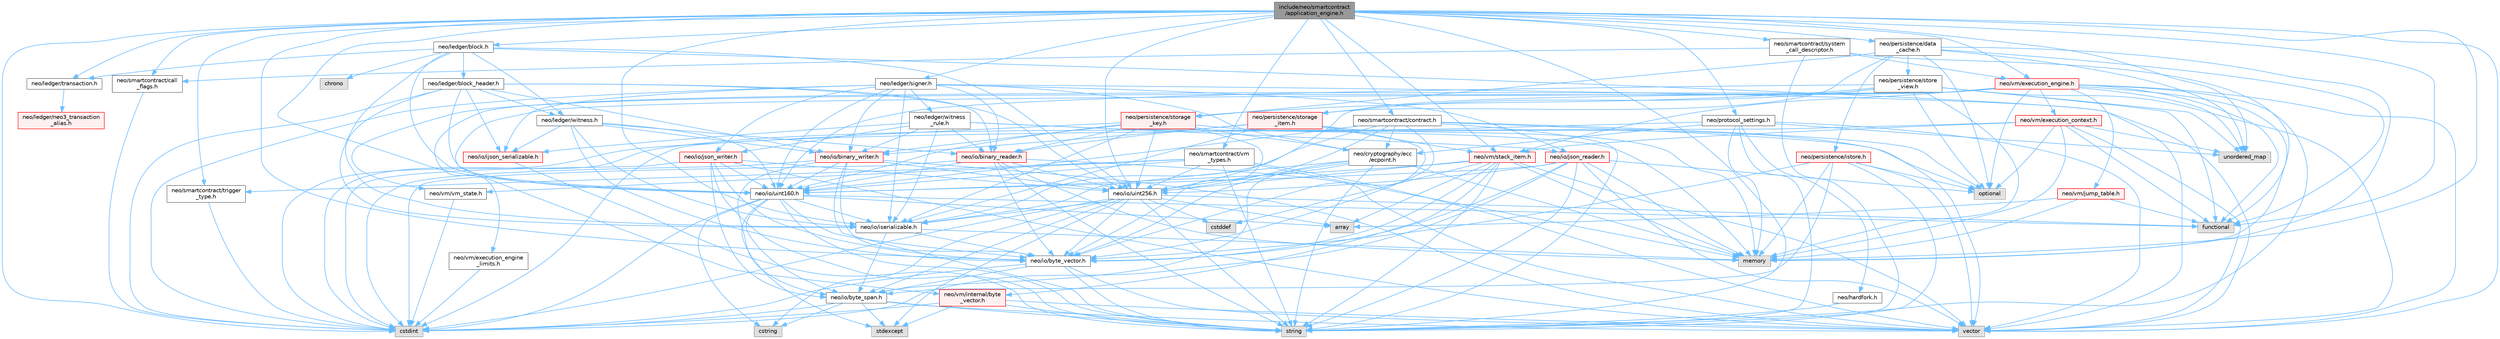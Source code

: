 digraph "include/neo/smartcontract/application_engine.h"
{
 // LATEX_PDF_SIZE
  bgcolor="transparent";
  edge [fontname=Helvetica,fontsize=10,labelfontname=Helvetica,labelfontsize=10];
  node [fontname=Helvetica,fontsize=10,shape=box,height=0.2,width=0.4];
  Node1 [id="Node000001",label="include/neo/smartcontract\l/application_engine.h",height=0.2,width=0.4,color="gray40", fillcolor="grey60", style="filled", fontcolor="black",tooltip=" "];
  Node1 -> Node2 [id="edge1_Node000001_Node000002",color="steelblue1",style="solid",tooltip=" "];
  Node2 [id="Node000002",label="neo/io/byte_vector.h",height=0.2,width=0.4,color="grey40", fillcolor="white", style="filled",URL="$io_2byte__vector_8h.html",tooltip=" "];
  Node2 -> Node3 [id="edge2_Node000002_Node000003",color="steelblue1",style="solid",tooltip=" "];
  Node3 [id="Node000003",label="neo/io/byte_span.h",height=0.2,width=0.4,color="grey40", fillcolor="white", style="filled",URL="$io_2byte__span_8h.html",tooltip=" "];
  Node3 -> Node4 [id="edge3_Node000003_Node000004",color="steelblue1",style="solid",tooltip=" "];
  Node4 [id="Node000004",label="cstdint",height=0.2,width=0.4,color="grey60", fillcolor="#E0E0E0", style="filled",tooltip=" "];
  Node3 -> Node5 [id="edge4_Node000003_Node000005",color="steelblue1",style="solid",tooltip=" "];
  Node5 [id="Node000005",label="cstring",height=0.2,width=0.4,color="grey60", fillcolor="#E0E0E0", style="filled",tooltip=" "];
  Node3 -> Node6 [id="edge5_Node000003_Node000006",color="steelblue1",style="solid",tooltip=" "];
  Node6 [id="Node000006",label="stdexcept",height=0.2,width=0.4,color="grey60", fillcolor="#E0E0E0", style="filled",tooltip=" "];
  Node3 -> Node7 [id="edge6_Node000003_Node000007",color="steelblue1",style="solid",tooltip=" "];
  Node7 [id="Node000007",label="string",height=0.2,width=0.4,color="grey60", fillcolor="#E0E0E0", style="filled",tooltip=" "];
  Node3 -> Node8 [id="edge7_Node000003_Node000008",color="steelblue1",style="solid",tooltip=" "];
  Node8 [id="Node000008",label="vector",height=0.2,width=0.4,color="grey60", fillcolor="#E0E0E0", style="filled",tooltip=" "];
  Node2 -> Node4 [id="edge8_Node000002_Node000004",color="steelblue1",style="solid",tooltip=" "];
  Node2 -> Node7 [id="edge9_Node000002_Node000007",color="steelblue1",style="solid",tooltip=" "];
  Node2 -> Node8 [id="edge10_Node000002_Node000008",color="steelblue1",style="solid",tooltip=" "];
  Node1 -> Node9 [id="edge11_Node000001_Node000009",color="steelblue1",style="solid",tooltip=" "];
  Node9 [id="Node000009",label="neo/io/iserializable.h",height=0.2,width=0.4,color="grey40", fillcolor="white", style="filled",URL="$iserializable_8h.html",tooltip=" "];
  Node9 -> Node3 [id="edge12_Node000009_Node000003",color="steelblue1",style="solid",tooltip=" "];
  Node9 -> Node2 [id="edge13_Node000009_Node000002",color="steelblue1",style="solid",tooltip=" "];
  Node9 -> Node10 [id="edge14_Node000009_Node000010",color="steelblue1",style="solid",tooltip=" "];
  Node10 [id="Node000010",label="memory",height=0.2,width=0.4,color="grey60", fillcolor="#E0E0E0", style="filled",tooltip=" "];
  Node1 -> Node11 [id="edge15_Node000001_Node000011",color="steelblue1",style="solid",tooltip=" "];
  Node11 [id="Node000011",label="neo/io/uint160.h",height=0.2,width=0.4,color="grey40", fillcolor="white", style="filled",URL="$uint160_8h.html",tooltip=" "];
  Node11 -> Node3 [id="edge16_Node000011_Node000003",color="steelblue1",style="solid",tooltip=" "];
  Node11 -> Node2 [id="edge17_Node000011_Node000002",color="steelblue1",style="solid",tooltip=" "];
  Node11 -> Node9 [id="edge18_Node000011_Node000009",color="steelblue1",style="solid",tooltip=" "];
  Node11 -> Node12 [id="edge19_Node000011_Node000012",color="steelblue1",style="solid",tooltip=" "];
  Node12 [id="Node000012",label="array",height=0.2,width=0.4,color="grey60", fillcolor="#E0E0E0", style="filled",tooltip=" "];
  Node11 -> Node4 [id="edge20_Node000011_Node000004",color="steelblue1",style="solid",tooltip=" "];
  Node11 -> Node5 [id="edge21_Node000011_Node000005",color="steelblue1",style="solid",tooltip=" "];
  Node11 -> Node13 [id="edge22_Node000011_Node000013",color="steelblue1",style="solid",tooltip=" "];
  Node13 [id="Node000013",label="functional",height=0.2,width=0.4,color="grey60", fillcolor="#E0E0E0", style="filled",tooltip=" "];
  Node11 -> Node6 [id="edge23_Node000011_Node000006",color="steelblue1",style="solid",tooltip=" "];
  Node11 -> Node7 [id="edge24_Node000011_Node000007",color="steelblue1",style="solid",tooltip=" "];
  Node1 -> Node14 [id="edge25_Node000001_Node000014",color="steelblue1",style="solid",tooltip=" "];
  Node14 [id="Node000014",label="neo/io/uint256.h",height=0.2,width=0.4,color="grey40", fillcolor="white", style="filled",URL="$uint256_8h.html",tooltip=" "];
  Node14 -> Node3 [id="edge26_Node000014_Node000003",color="steelblue1",style="solid",tooltip=" "];
  Node14 -> Node2 [id="edge27_Node000014_Node000002",color="steelblue1",style="solid",tooltip=" "];
  Node14 -> Node9 [id="edge28_Node000014_Node000009",color="steelblue1",style="solid",tooltip=" "];
  Node14 -> Node12 [id="edge29_Node000014_Node000012",color="steelblue1",style="solid",tooltip=" "];
  Node14 -> Node15 [id="edge30_Node000014_Node000015",color="steelblue1",style="solid",tooltip=" "];
  Node15 [id="Node000015",label="cstddef",height=0.2,width=0.4,color="grey60", fillcolor="#E0E0E0", style="filled",tooltip=" "];
  Node14 -> Node4 [id="edge31_Node000014_Node000004",color="steelblue1",style="solid",tooltip=" "];
  Node14 -> Node5 [id="edge32_Node000014_Node000005",color="steelblue1",style="solid",tooltip=" "];
  Node14 -> Node13 [id="edge33_Node000014_Node000013",color="steelblue1",style="solid",tooltip=" "];
  Node14 -> Node6 [id="edge34_Node000014_Node000006",color="steelblue1",style="solid",tooltip=" "];
  Node14 -> Node7 [id="edge35_Node000014_Node000007",color="steelblue1",style="solid",tooltip=" "];
  Node1 -> Node16 [id="edge36_Node000001_Node000016",color="steelblue1",style="solid",tooltip=" "];
  Node16 [id="Node000016",label="neo/ledger/block.h",height=0.2,width=0.4,color="grey40", fillcolor="white", style="filled",URL="$ledger_2block_8h.html",tooltip=" "];
  Node16 -> Node9 [id="edge37_Node000016_Node000009",color="steelblue1",style="solid",tooltip=" "];
  Node16 -> Node11 [id="edge38_Node000016_Node000011",color="steelblue1",style="solid",tooltip=" "];
  Node16 -> Node14 [id="edge39_Node000016_Node000014",color="steelblue1",style="solid",tooltip=" "];
  Node16 -> Node17 [id="edge40_Node000016_Node000017",color="steelblue1",style="solid",tooltip=" "];
  Node17 [id="Node000017",label="neo/ledger/block_header.h",height=0.2,width=0.4,color="grey40", fillcolor="white", style="filled",URL="$block__header_8h.html",tooltip=" "];
  Node17 -> Node18 [id="edge41_Node000017_Node000018",color="steelblue1",style="solid",tooltip=" "];
  Node18 [id="Node000018",label="neo/io/binary_reader.h",height=0.2,width=0.4,color="red", fillcolor="#FFF0F0", style="filled",URL="$binary__reader_8h.html",tooltip=" "];
  Node18 -> Node2 [id="edge42_Node000018_Node000002",color="steelblue1",style="solid",tooltip=" "];
  Node18 -> Node11 [id="edge43_Node000018_Node000011",color="steelblue1",style="solid",tooltip=" "];
  Node18 -> Node14 [id="edge44_Node000018_Node000014",color="steelblue1",style="solid",tooltip=" "];
  Node18 -> Node4 [id="edge45_Node000018_Node000004",color="steelblue1",style="solid",tooltip=" "];
  Node18 -> Node10 [id="edge46_Node000018_Node000010",color="steelblue1",style="solid",tooltip=" "];
  Node18 -> Node7 [id="edge47_Node000018_Node000007",color="steelblue1",style="solid",tooltip=" "];
  Node18 -> Node8 [id="edge48_Node000018_Node000008",color="steelblue1",style="solid",tooltip=" "];
  Node17 -> Node23 [id="edge49_Node000017_Node000023",color="steelblue1",style="solid",tooltip=" "];
  Node23 [id="Node000023",label="neo/io/binary_writer.h",height=0.2,width=0.4,color="red", fillcolor="#FFF0F0", style="filled",URL="$binary__writer_8h.html",tooltip=" "];
  Node23 -> Node3 [id="edge50_Node000023_Node000003",color="steelblue1",style="solid",tooltip=" "];
  Node23 -> Node2 [id="edge51_Node000023_Node000002",color="steelblue1",style="solid",tooltip=" "];
  Node23 -> Node11 [id="edge52_Node000023_Node000011",color="steelblue1",style="solid",tooltip=" "];
  Node23 -> Node14 [id="edge53_Node000023_Node000014",color="steelblue1",style="solid",tooltip=" "];
  Node23 -> Node4 [id="edge54_Node000023_Node000004",color="steelblue1",style="solid",tooltip=" "];
  Node23 -> Node7 [id="edge55_Node000023_Node000007",color="steelblue1",style="solid",tooltip=" "];
  Node23 -> Node8 [id="edge56_Node000023_Node000008",color="steelblue1",style="solid",tooltip=" "];
  Node17 -> Node25 [id="edge57_Node000017_Node000025",color="steelblue1",style="solid",tooltip=" "];
  Node25 [id="Node000025",label="neo/io/ijson_serializable.h",height=0.2,width=0.4,color="red", fillcolor="#FFF0F0", style="filled",URL="$ijson__serializable_8h.html",tooltip=" "];
  Node25 -> Node7 [id="edge58_Node000025_Node000007",color="steelblue1",style="solid",tooltip=" "];
  Node17 -> Node9 [id="edge59_Node000017_Node000009",color="steelblue1",style="solid",tooltip=" "];
  Node17 -> Node11 [id="edge60_Node000017_Node000011",color="steelblue1",style="solid",tooltip=" "];
  Node17 -> Node14 [id="edge61_Node000017_Node000014",color="steelblue1",style="solid",tooltip=" "];
  Node17 -> Node49 [id="edge62_Node000017_Node000049",color="steelblue1",style="solid",tooltip=" "];
  Node49 [id="Node000049",label="neo/ledger/witness.h",height=0.2,width=0.4,color="grey40", fillcolor="white", style="filled",URL="$ledger_2witness_8h.html",tooltip=" "];
  Node49 -> Node18 [id="edge63_Node000049_Node000018",color="steelblue1",style="solid",tooltip=" "];
  Node49 -> Node23 [id="edge64_Node000049_Node000023",color="steelblue1",style="solid",tooltip=" "];
  Node49 -> Node2 [id="edge65_Node000049_Node000002",color="steelblue1",style="solid",tooltip=" "];
  Node49 -> Node25 [id="edge66_Node000049_Node000025",color="steelblue1",style="solid",tooltip=" "];
  Node49 -> Node9 [id="edge67_Node000049_Node000009",color="steelblue1",style="solid",tooltip=" "];
  Node49 -> Node11 [id="edge68_Node000049_Node000011",color="steelblue1",style="solid",tooltip=" "];
  Node17 -> Node4 [id="edge69_Node000017_Node000004",color="steelblue1",style="solid",tooltip=" "];
  Node16 -> Node50 [id="edge70_Node000016_Node000050",color="steelblue1",style="solid",tooltip=" "];
  Node50 [id="Node000050",label="neo/ledger/transaction.h",height=0.2,width=0.4,color="grey40", fillcolor="white", style="filled",URL="$ledger_2transaction_8h.html",tooltip=" "];
  Node50 -> Node51 [id="edge71_Node000050_Node000051",color="steelblue1",style="solid",tooltip=" "];
  Node51 [id="Node000051",label="neo/ledger/neo3_transaction\l_alias.h",height=0.2,width=0.4,color="red", fillcolor="#FFF0F0", style="filled",URL="$neo3__transaction__alias_8h.html",tooltip=" "];
  Node16 -> Node49 [id="edge72_Node000016_Node000049",color="steelblue1",style="solid",tooltip=" "];
  Node16 -> Node65 [id="edge73_Node000016_Node000065",color="steelblue1",style="solid",tooltip=" "];
  Node65 [id="Node000065",label="chrono",height=0.2,width=0.4,color="grey60", fillcolor="#E0E0E0", style="filled",tooltip=" "];
  Node16 -> Node8 [id="edge74_Node000016_Node000008",color="steelblue1",style="solid",tooltip=" "];
  Node1 -> Node54 [id="edge75_Node000001_Node000054",color="steelblue1",style="solid",tooltip=" "];
  Node54 [id="Node000054",label="neo/ledger/signer.h",height=0.2,width=0.4,color="grey40", fillcolor="white", style="filled",URL="$signer_8h.html",tooltip=" "];
  Node54 -> Node55 [id="edge76_Node000054_Node000055",color="steelblue1",style="solid",tooltip=" "];
  Node55 [id="Node000055",label="neo/cryptography/ecc\l/ecpoint.h",height=0.2,width=0.4,color="grey40", fillcolor="white", style="filled",URL="$ecpoint_8h.html",tooltip=" "];
  Node55 -> Node3 [id="edge77_Node000055_Node000003",color="steelblue1",style="solid",tooltip=" "];
  Node55 -> Node2 [id="edge78_Node000055_Node000002",color="steelblue1",style="solid",tooltip=" "];
  Node55 -> Node9 [id="edge79_Node000055_Node000009",color="steelblue1",style="solid",tooltip=" "];
  Node55 -> Node14 [id="edge80_Node000055_Node000014",color="steelblue1",style="solid",tooltip=" "];
  Node55 -> Node10 [id="edge81_Node000055_Node000010",color="steelblue1",style="solid",tooltip=" "];
  Node55 -> Node7 [id="edge82_Node000055_Node000007",color="steelblue1",style="solid",tooltip=" "];
  Node54 -> Node18 [id="edge83_Node000054_Node000018",color="steelblue1",style="solid",tooltip=" "];
  Node54 -> Node23 [id="edge84_Node000054_Node000023",color="steelblue1",style="solid",tooltip=" "];
  Node54 -> Node25 [id="edge85_Node000054_Node000025",color="steelblue1",style="solid",tooltip=" "];
  Node54 -> Node9 [id="edge86_Node000054_Node000009",color="steelblue1",style="solid",tooltip=" "];
  Node54 -> Node56 [id="edge87_Node000054_Node000056",color="steelblue1",style="solid",tooltip=" "];
  Node56 [id="Node000056",label="neo/io/json_reader.h",height=0.2,width=0.4,color="red", fillcolor="#FFF0F0", style="filled",URL="$json__reader_8h.html",tooltip=" "];
  Node56 -> Node2 [id="edge88_Node000056_Node000002",color="steelblue1",style="solid",tooltip=" "];
  Node56 -> Node11 [id="edge89_Node000056_Node000011",color="steelblue1",style="solid",tooltip=" "];
  Node56 -> Node14 [id="edge90_Node000056_Node000014",color="steelblue1",style="solid",tooltip=" "];
  Node56 -> Node4 [id="edge91_Node000056_Node000004",color="steelblue1",style="solid",tooltip=" "];
  Node56 -> Node10 [id="edge92_Node000056_Node000010",color="steelblue1",style="solid",tooltip=" "];
  Node56 -> Node57 [id="edge93_Node000056_Node000057",color="steelblue1",style="solid",tooltip=" "];
  Node57 [id="Node000057",label="optional",height=0.2,width=0.4,color="grey60", fillcolor="#E0E0E0", style="filled",tooltip=" "];
  Node56 -> Node7 [id="edge94_Node000056_Node000007",color="steelblue1",style="solid",tooltip=" "];
  Node56 -> Node8 [id="edge95_Node000056_Node000008",color="steelblue1",style="solid",tooltip=" "];
  Node54 -> Node58 [id="edge96_Node000054_Node000058",color="steelblue1",style="solid",tooltip=" "];
  Node58 [id="Node000058",label="neo/io/json_writer.h",height=0.2,width=0.4,color="red", fillcolor="#FFF0F0", style="filled",URL="$json__writer_8h.html",tooltip=" "];
  Node58 -> Node3 [id="edge97_Node000058_Node000003",color="steelblue1",style="solid",tooltip=" "];
  Node58 -> Node2 [id="edge98_Node000058_Node000002",color="steelblue1",style="solid",tooltip=" "];
  Node58 -> Node11 [id="edge99_Node000058_Node000011",color="steelblue1",style="solid",tooltip=" "];
  Node58 -> Node14 [id="edge100_Node000058_Node000014",color="steelblue1",style="solid",tooltip=" "];
  Node58 -> Node4 [id="edge101_Node000058_Node000004",color="steelblue1",style="solid",tooltip=" "];
  Node58 -> Node7 [id="edge102_Node000058_Node000007",color="steelblue1",style="solid",tooltip=" "];
  Node58 -> Node8 [id="edge103_Node000058_Node000008",color="steelblue1",style="solid",tooltip=" "];
  Node54 -> Node11 [id="edge104_Node000054_Node000011",color="steelblue1",style="solid",tooltip=" "];
  Node54 -> Node59 [id="edge105_Node000054_Node000059",color="steelblue1",style="solid",tooltip=" "];
  Node59 [id="Node000059",label="neo/ledger/witness\l_rule.h",height=0.2,width=0.4,color="grey40", fillcolor="white", style="filled",URL="$witness__rule_8h.html",tooltip=" "];
  Node59 -> Node18 [id="edge106_Node000059_Node000018",color="steelblue1",style="solid",tooltip=" "];
  Node59 -> Node23 [id="edge107_Node000059_Node000023",color="steelblue1",style="solid",tooltip=" "];
  Node59 -> Node25 [id="edge108_Node000059_Node000025",color="steelblue1",style="solid",tooltip=" "];
  Node59 -> Node9 [id="edge109_Node000059_Node000009",color="steelblue1",style="solid",tooltip=" "];
  Node59 -> Node56 [id="edge110_Node000059_Node000056",color="steelblue1",style="solid",tooltip=" "];
  Node59 -> Node58 [id="edge111_Node000059_Node000058",color="steelblue1",style="solid",tooltip=" "];
  Node59 -> Node10 [id="edge112_Node000059_Node000010",color="steelblue1",style="solid",tooltip=" "];
  Node54 -> Node4 [id="edge113_Node000054_Node000004",color="steelblue1",style="solid",tooltip=" "];
  Node54 -> Node8 [id="edge114_Node000054_Node000008",color="steelblue1",style="solid",tooltip=" "];
  Node1 -> Node50 [id="edge115_Node000001_Node000050",color="steelblue1",style="solid",tooltip=" "];
  Node1 -> Node66 [id="edge116_Node000001_Node000066",color="steelblue1",style="solid",tooltip=" "];
  Node66 [id="Node000066",label="neo/persistence/data\l_cache.h",height=0.2,width=0.4,color="grey40", fillcolor="white", style="filled",URL="$data__cache_8h.html",tooltip=" "];
  Node66 -> Node67 [id="edge117_Node000066_Node000067",color="steelblue1",style="solid",tooltip=" "];
  Node67 [id="Node000067",label="neo/persistence/istore.h",height=0.2,width=0.4,color="red", fillcolor="#FFF0F0", style="filled",URL="$istore_8h.html",tooltip=" "];
  Node67 -> Node3 [id="edge118_Node000067_Node000003",color="steelblue1",style="solid",tooltip=" "];
  Node67 -> Node2 [id="edge119_Node000067_Node000002",color="steelblue1",style="solid",tooltip=" "];
  Node67 -> Node10 [id="edge120_Node000067_Node000010",color="steelblue1",style="solid",tooltip=" "];
  Node67 -> Node57 [id="edge121_Node000067_Node000057",color="steelblue1",style="solid",tooltip=" "];
  Node67 -> Node7 [id="edge122_Node000067_Node000007",color="steelblue1",style="solid",tooltip=" "];
  Node67 -> Node8 [id="edge123_Node000067_Node000008",color="steelblue1",style="solid",tooltip=" "];
  Node66 -> Node68 [id="edge124_Node000066_Node000068",color="steelblue1",style="solid",tooltip=" "];
  Node68 [id="Node000068",label="neo/persistence/storage\l_item.h",height=0.2,width=0.4,color="red", fillcolor="#FFF0F0", style="filled",URL="$persistence_2storage__item_8h.html",tooltip=" "];
  Node68 -> Node18 [id="edge125_Node000068_Node000018",color="steelblue1",style="solid",tooltip=" "];
  Node68 -> Node23 [id="edge126_Node000068_Node000023",color="steelblue1",style="solid",tooltip=" "];
  Node68 -> Node2 [id="edge127_Node000068_Node000002",color="steelblue1",style="solid",tooltip=" "];
  Node68 -> Node9 [id="edge128_Node000068_Node000009",color="steelblue1",style="solid",tooltip=" "];
  Node68 -> Node69 [id="edge129_Node000068_Node000069",color="steelblue1",style="solid",tooltip=" "];
  Node69 [id="Node000069",label="neo/vm/stack_item.h",height=0.2,width=0.4,color="red", fillcolor="#FFF0F0", style="filled",URL="$stack__item_8h.html",tooltip=" "];
  Node69 -> Node2 [id="edge130_Node000069_Node000002",color="steelblue1",style="solid",tooltip=" "];
  Node69 -> Node11 [id="edge131_Node000069_Node000011",color="steelblue1",style="solid",tooltip=" "];
  Node69 -> Node14 [id="edge132_Node000069_Node000014",color="steelblue1",style="solid",tooltip=" "];
  Node69 -> Node70 [id="edge133_Node000069_Node000070",color="steelblue1",style="solid",tooltip=" "];
  Node70 [id="Node000070",label="neo/vm/internal/byte\l_vector.h",height=0.2,width=0.4,color="red", fillcolor="#FFF0F0", style="filled",URL="$vm_2internal_2byte__vector_8h.html",tooltip=" "];
  Node70 -> Node4 [id="edge134_Node000070_Node000004",color="steelblue1",style="solid",tooltip=" "];
  Node70 -> Node6 [id="edge135_Node000070_Node000006",color="steelblue1",style="solid",tooltip=" "];
  Node70 -> Node7 [id="edge136_Node000070_Node000007",color="steelblue1",style="solid",tooltip=" "];
  Node70 -> Node8 [id="edge137_Node000070_Node000008",color="steelblue1",style="solid",tooltip=" "];
  Node69 -> Node12 [id="edge138_Node000069_Node000012",color="steelblue1",style="solid",tooltip=" "];
  Node69 -> Node15 [id="edge139_Node000069_Node000015",color="steelblue1",style="solid",tooltip=" "];
  Node69 -> Node10 [id="edge140_Node000069_Node000010",color="steelblue1",style="solid",tooltip=" "];
  Node69 -> Node7 [id="edge141_Node000069_Node000007",color="steelblue1",style="solid",tooltip=" "];
  Node69 -> Node8 [id="edge142_Node000069_Node000008",color="steelblue1",style="solid",tooltip=" "];
  Node68 -> Node10 [id="edge143_Node000068_Node000010",color="steelblue1",style="solid",tooltip=" "];
  Node66 -> Node74 [id="edge144_Node000066_Node000074",color="steelblue1",style="solid",tooltip=" "];
  Node74 [id="Node000074",label="neo/persistence/storage\l_key.h",height=0.2,width=0.4,color="red", fillcolor="#FFF0F0", style="filled",URL="$persistence_2storage__key_8h.html",tooltip=" "];
  Node74 -> Node55 [id="edge145_Node000074_Node000055",color="steelblue1",style="solid",tooltip=" "];
  Node74 -> Node18 [id="edge146_Node000074_Node000018",color="steelblue1",style="solid",tooltip=" "];
  Node74 -> Node23 [id="edge147_Node000074_Node000023",color="steelblue1",style="solid",tooltip=" "];
  Node74 -> Node2 [id="edge148_Node000074_Node000002",color="steelblue1",style="solid",tooltip=" "];
  Node74 -> Node9 [id="edge149_Node000074_Node000009",color="steelblue1",style="solid",tooltip=" "];
  Node74 -> Node11 [id="edge150_Node000074_Node000011",color="steelblue1",style="solid",tooltip=" "];
  Node74 -> Node14 [id="edge151_Node000074_Node000014",color="steelblue1",style="solid",tooltip=" "];
  Node74 -> Node4 [id="edge152_Node000074_Node000004",color="steelblue1",style="solid",tooltip=" "];
  Node74 -> Node57 [id="edge153_Node000074_Node000057",color="steelblue1",style="solid",tooltip=" "];
  Node66 -> Node77 [id="edge154_Node000066_Node000077",color="steelblue1",style="solid",tooltip=" "];
  Node77 [id="Node000077",label="neo/persistence/store\l_view.h",height=0.2,width=0.4,color="grey40", fillcolor="white", style="filled",URL="$store__view_8h.html",tooltip=" "];
  Node77 -> Node11 [id="edge155_Node000077_Node000011",color="steelblue1",style="solid",tooltip=" "];
  Node77 -> Node14 [id="edge156_Node000077_Node000014",color="steelblue1",style="solid",tooltip=" "];
  Node77 -> Node68 [id="edge157_Node000077_Node000068",color="steelblue1",style="solid",tooltip=" "];
  Node77 -> Node74 [id="edge158_Node000077_Node000074",color="steelblue1",style="solid",tooltip=" "];
  Node77 -> Node13 [id="edge159_Node000077_Node000013",color="steelblue1",style="solid",tooltip=" "];
  Node77 -> Node10 [id="edge160_Node000077_Node000010",color="steelblue1",style="solid",tooltip=" "];
  Node77 -> Node57 [id="edge161_Node000077_Node000057",color="steelblue1",style="solid",tooltip=" "];
  Node77 -> Node36 [id="edge162_Node000077_Node000036",color="steelblue1",style="solid",tooltip=" "];
  Node36 [id="Node000036",label="unordered_map",height=0.2,width=0.4,color="grey60", fillcolor="#E0E0E0", style="filled",tooltip=" "];
  Node77 -> Node8 [id="edge163_Node000077_Node000008",color="steelblue1",style="solid",tooltip=" "];
  Node66 -> Node13 [id="edge164_Node000066_Node000013",color="steelblue1",style="solid",tooltip=" "];
  Node66 -> Node10 [id="edge165_Node000066_Node000010",color="steelblue1",style="solid",tooltip=" "];
  Node66 -> Node57 [id="edge166_Node000066_Node000057",color="steelblue1",style="solid",tooltip=" "];
  Node66 -> Node36 [id="edge167_Node000066_Node000036",color="steelblue1",style="solid",tooltip=" "];
  Node1 -> Node78 [id="edge168_Node000001_Node000078",color="steelblue1",style="solid",tooltip=" "];
  Node78 [id="Node000078",label="neo/protocol_settings.h",height=0.2,width=0.4,color="grey40", fillcolor="white", style="filled",URL="$protocol__settings_8h.html",tooltip=" "];
  Node78 -> Node55 [id="edge169_Node000078_Node000055",color="steelblue1",style="solid",tooltip=" "];
  Node78 -> Node79 [id="edge170_Node000078_Node000079",color="steelblue1",style="solid",tooltip=" "];
  Node79 [id="Node000079",label="neo/hardfork.h",height=0.2,width=0.4,color="grey40", fillcolor="white", style="filled",URL="$hardfork_8h.html",tooltip="Hardfork enumeration for Neo protocol upgrades."];
  Node79 -> Node7 [id="edge171_Node000079_Node000007",color="steelblue1",style="solid",tooltip=" "];
  Node78 -> Node4 [id="edge172_Node000078_Node000004",color="steelblue1",style="solid",tooltip=" "];
  Node78 -> Node10 [id="edge173_Node000078_Node000010",color="steelblue1",style="solid",tooltip=" "];
  Node78 -> Node7 [id="edge174_Node000078_Node000007",color="steelblue1",style="solid",tooltip=" "];
  Node78 -> Node36 [id="edge175_Node000078_Node000036",color="steelblue1",style="solid",tooltip=" "];
  Node78 -> Node8 [id="edge176_Node000078_Node000008",color="steelblue1",style="solid",tooltip=" "];
  Node1 -> Node80 [id="edge177_Node000001_Node000080",color="steelblue1",style="solid",tooltip=" "];
  Node80 [id="Node000080",label="neo/smartcontract/call\l_flags.h",height=0.2,width=0.4,color="grey40", fillcolor="white", style="filled",URL="$call__flags_8h.html",tooltip=" "];
  Node80 -> Node4 [id="edge178_Node000080_Node000004",color="steelblue1",style="solid",tooltip=" "];
  Node1 -> Node81 [id="edge179_Node000001_Node000081",color="steelblue1",style="solid",tooltip=" "];
  Node81 [id="Node000081",label="neo/smartcontract/contract.h",height=0.2,width=0.4,color="grey40", fillcolor="white", style="filled",URL="$contract_8h.html",tooltip=" "];
  Node81 -> Node55 [id="edge180_Node000081_Node000055",color="steelblue1",style="solid",tooltip=" "];
  Node81 -> Node2 [id="edge181_Node000081_Node000002",color="steelblue1",style="solid",tooltip=" "];
  Node81 -> Node9 [id="edge182_Node000081_Node000009",color="steelblue1",style="solid",tooltip=" "];
  Node81 -> Node11 [id="edge183_Node000081_Node000011",color="steelblue1",style="solid",tooltip=" "];
  Node81 -> Node14 [id="edge184_Node000081_Node000014",color="steelblue1",style="solid",tooltip=" "];
  Node81 -> Node57 [id="edge185_Node000081_Node000057",color="steelblue1",style="solid",tooltip=" "];
  Node81 -> Node7 [id="edge186_Node000081_Node000007",color="steelblue1",style="solid",tooltip=" "];
  Node81 -> Node8 [id="edge187_Node000081_Node000008",color="steelblue1",style="solid",tooltip=" "];
  Node1 -> Node82 [id="edge188_Node000001_Node000082",color="steelblue1",style="solid",tooltip=" "];
  Node82 [id="Node000082",label="neo/smartcontract/system\l_call_descriptor.h",height=0.2,width=0.4,color="grey40", fillcolor="white", style="filled",URL="$system__call__descriptor_8h.html",tooltip=" "];
  Node82 -> Node80 [id="edge189_Node000082_Node000080",color="steelblue1",style="solid",tooltip=" "];
  Node82 -> Node83 [id="edge190_Node000082_Node000083",color="steelblue1",style="solid",tooltip=" "];
  Node83 [id="Node000083",label="neo/vm/execution_engine.h",height=0.2,width=0.4,color="red", fillcolor="#FFF0F0", style="filled",URL="$execution__engine_8h.html",tooltip=" "];
  Node83 -> Node84 [id="edge191_Node000083_Node000084",color="steelblue1",style="solid",tooltip=" "];
  Node84 [id="Node000084",label="neo/vm/execution_context.h",height=0.2,width=0.4,color="red", fillcolor="#FFF0F0", style="filled",URL="$execution__context_8h.html",tooltip=" "];
  Node84 -> Node69 [id="edge192_Node000084_Node000069",color="steelblue1",style="solid",tooltip=" "];
  Node84 -> Node4 [id="edge193_Node000084_Node000004",color="steelblue1",style="solid",tooltip=" "];
  Node84 -> Node13 [id="edge194_Node000084_Node000013",color="steelblue1",style="solid",tooltip=" "];
  Node84 -> Node10 [id="edge195_Node000084_Node000010",color="steelblue1",style="solid",tooltip=" "];
  Node84 -> Node57 [id="edge196_Node000084_Node000057",color="steelblue1",style="solid",tooltip=" "];
  Node84 -> Node36 [id="edge197_Node000084_Node000036",color="steelblue1",style="solid",tooltip=" "];
  Node84 -> Node8 [id="edge198_Node000084_Node000008",color="steelblue1",style="solid",tooltip=" "];
  Node83 -> Node91 [id="edge199_Node000083_Node000091",color="steelblue1",style="solid",tooltip=" "];
  Node91 [id="Node000091",label="neo/vm/execution_engine\l_limits.h",height=0.2,width=0.4,color="grey40", fillcolor="white", style="filled",URL="$execution__engine__limits_8h.html",tooltip=" "];
  Node91 -> Node4 [id="edge200_Node000091_Node000004",color="steelblue1",style="solid",tooltip=" "];
  Node83 -> Node70 [id="edge201_Node000083_Node000070",color="steelblue1",style="solid",tooltip=" "];
  Node83 -> Node92 [id="edge202_Node000083_Node000092",color="steelblue1",style="solid",tooltip=" "];
  Node92 [id="Node000092",label="neo/vm/jump_table.h",height=0.2,width=0.4,color="red", fillcolor="#FFF0F0", style="filled",URL="$jump__table_8h.html",tooltip=" "];
  Node92 -> Node12 [id="edge203_Node000092_Node000012",color="steelblue1",style="solid",tooltip=" "];
  Node92 -> Node13 [id="edge204_Node000092_Node000013",color="steelblue1",style="solid",tooltip=" "];
  Node92 -> Node10 [id="edge205_Node000092_Node000010",color="steelblue1",style="solid",tooltip=" "];
  Node83 -> Node69 [id="edge206_Node000083_Node000069",color="steelblue1",style="solid",tooltip=" "];
  Node83 -> Node96 [id="edge207_Node000083_Node000096",color="steelblue1",style="solid",tooltip=" "];
  Node96 [id="Node000096",label="neo/vm/vm_state.h",height=0.2,width=0.4,color="grey40", fillcolor="white", style="filled",URL="$vm__state_8h.html",tooltip=" "];
  Node96 -> Node4 [id="edge208_Node000096_Node000004",color="steelblue1",style="solid",tooltip=" "];
  Node83 -> Node13 [id="edge209_Node000083_Node000013",color="steelblue1",style="solid",tooltip=" "];
  Node83 -> Node10 [id="edge210_Node000083_Node000010",color="steelblue1",style="solid",tooltip=" "];
  Node83 -> Node57 [id="edge211_Node000083_Node000057",color="steelblue1",style="solid",tooltip=" "];
  Node83 -> Node7 [id="edge212_Node000083_Node000007",color="steelblue1",style="solid",tooltip=" "];
  Node83 -> Node36 [id="edge213_Node000083_Node000036",color="steelblue1",style="solid",tooltip=" "];
  Node83 -> Node8 [id="edge214_Node000083_Node000008",color="steelblue1",style="solid",tooltip=" "];
  Node82 -> Node13 [id="edge215_Node000082_Node000013",color="steelblue1",style="solid",tooltip=" "];
  Node82 -> Node7 [id="edge216_Node000082_Node000007",color="steelblue1",style="solid",tooltip=" "];
  Node1 -> Node97 [id="edge217_Node000001_Node000097",color="steelblue1",style="solid",tooltip=" "];
  Node97 [id="Node000097",label="neo/smartcontract/trigger\l_type.h",height=0.2,width=0.4,color="grey40", fillcolor="white", style="filled",URL="$trigger__type_8h.html",tooltip=" "];
  Node97 -> Node4 [id="edge218_Node000097_Node000004",color="steelblue1",style="solid",tooltip=" "];
  Node1 -> Node98 [id="edge219_Node000001_Node000098",color="steelblue1",style="solid",tooltip=" "];
  Node98 [id="Node000098",label="neo/smartcontract/vm\l_types.h",height=0.2,width=0.4,color="grey40", fillcolor="white", style="filled",URL="$vm__types_8h.html",tooltip=" "];
  Node98 -> Node11 [id="edge220_Node000098_Node000011",color="steelblue1",style="solid",tooltip=" "];
  Node98 -> Node14 [id="edge221_Node000098_Node000014",color="steelblue1",style="solid",tooltip=" "];
  Node98 -> Node97 [id="edge222_Node000098_Node000097",color="steelblue1",style="solid",tooltip=" "];
  Node98 -> Node96 [id="edge223_Node000098_Node000096",color="steelblue1",style="solid",tooltip=" "];
  Node98 -> Node10 [id="edge224_Node000098_Node000010",color="steelblue1",style="solid",tooltip=" "];
  Node98 -> Node7 [id="edge225_Node000098_Node000007",color="steelblue1",style="solid",tooltip=" "];
  Node98 -> Node8 [id="edge226_Node000098_Node000008",color="steelblue1",style="solid",tooltip=" "];
  Node1 -> Node83 [id="edge227_Node000001_Node000083",color="steelblue1",style="solid",tooltip=" "];
  Node1 -> Node69 [id="edge228_Node000001_Node000069",color="steelblue1",style="solid",tooltip=" "];
  Node1 -> Node4 [id="edge229_Node000001_Node000004",color="steelblue1",style="solid",tooltip=" "];
  Node1 -> Node13 [id="edge230_Node000001_Node000013",color="steelblue1",style="solid",tooltip=" "];
  Node1 -> Node10 [id="edge231_Node000001_Node000010",color="steelblue1",style="solid",tooltip=" "];
  Node1 -> Node7 [id="edge232_Node000001_Node000007",color="steelblue1",style="solid",tooltip=" "];
  Node1 -> Node36 [id="edge233_Node000001_Node000036",color="steelblue1",style="solid",tooltip=" "];
  Node1 -> Node8 [id="edge234_Node000001_Node000008",color="steelblue1",style="solid",tooltip=" "];
}
